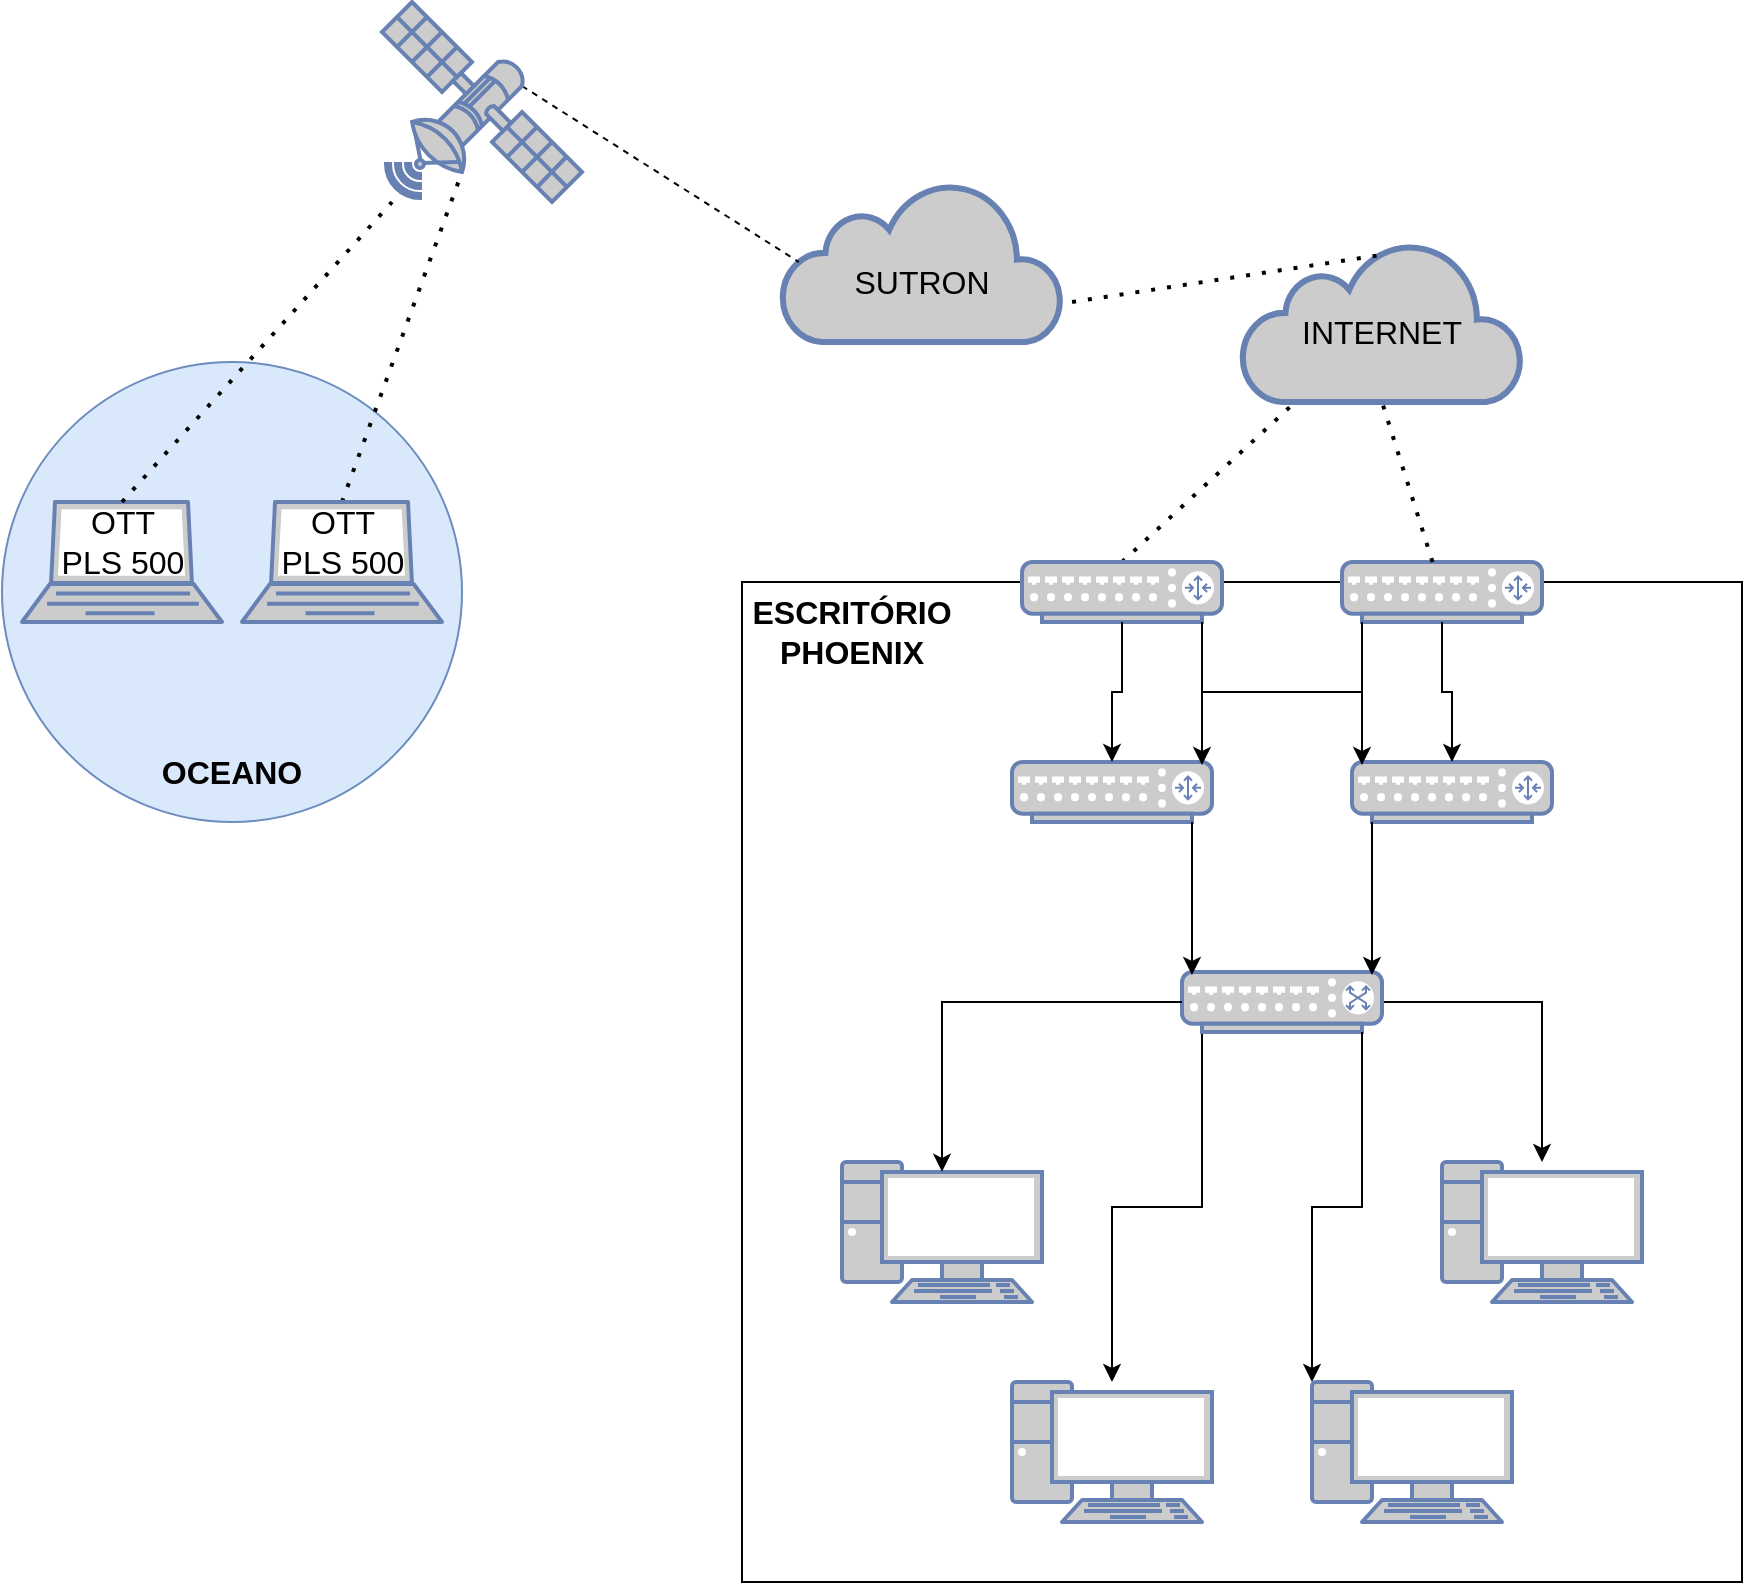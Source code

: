 <mxfile version="24.4.13" type="github">
  <diagram name="Page-1" id="wOEFBbjBMZobuI-oR-Bh">
    <mxGraphModel dx="2049" dy="1114" grid="1" gridSize="10" guides="1" tooltips="1" connect="1" arrows="1" fold="1" page="1" pageScale="1" pageWidth="850" pageHeight="1100" math="0" shadow="0">
      <root>
        <mxCell id="0" />
        <mxCell id="1" parent="0" />
        <mxCell id="tjqFa9H2qDfTikG5movL-2" value="" style="html=1;outlineConnect=0;fillColor=#CCCCCC;strokeColor=#6881B3;gradientColor=none;gradientDirection=north;strokeWidth=2;shape=mxgraph.networks.cloud;fontColor=#ffffff;" parent="1" vertex="1">
          <mxGeometry x="780" y="140" width="140" height="80" as="geometry" />
        </mxCell>
        <mxCell id="tjqFa9H2qDfTikG5movL-4" value="" style="endArrow=none;dashed=1;html=1;rounded=0;entryX=0.06;entryY=0.5;entryDx=0;entryDy=0;entryPerimeter=0;exitX=0.7;exitY=0.42;exitDx=0;exitDy=0;exitPerimeter=0;" parent="1" source="tjqFa9H2qDfTikG5movL-12" target="tjqFa9H2qDfTikG5movL-2" edge="1">
          <mxGeometry width="50" height="50" relative="1" as="geometry">
            <mxPoint x="690" y="90" as="sourcePoint" />
            <mxPoint x="770" y="180" as="targetPoint" />
          </mxGeometry>
        </mxCell>
        <mxCell id="tjqFa9H2qDfTikG5movL-6" value="" style="ellipse;whiteSpace=wrap;html=1;aspect=fixed;fillColor=#dae8fc;strokeColor=#6c8ebf;" parent="1" vertex="1">
          <mxGeometry x="390" y="230" width="230" height="230" as="geometry" />
        </mxCell>
        <mxCell id="tjqFa9H2qDfTikG5movL-7" value="SUTRON" style="rounded=0;whiteSpace=wrap;html=1;strokeColor=none;fillColor=none;strokeWidth=2;fontSize=16;" parent="1" vertex="1">
          <mxGeometry x="815" y="175" width="70" height="30" as="geometry" />
        </mxCell>
        <mxCell id="tjqFa9H2qDfTikG5movL-9" value="" style="html=1;outlineConnect=0;fillColor=#CCCCCC;strokeColor=#6881B3;gradientColor=none;gradientDirection=north;strokeWidth=2;shape=mxgraph.networks.cloud;fontColor=#ffffff;" parent="1" vertex="1">
          <mxGeometry x="1010" y="170" width="140" height="80" as="geometry" />
        </mxCell>
        <mxCell id="tjqFa9H2qDfTikG5movL-11" value="INTERNET" style="rounded=0;whiteSpace=wrap;html=1;strokeColor=none;fillColor=none;strokeWidth=2;fontSize=16;" parent="1" vertex="1">
          <mxGeometry x="1045" y="200" width="70" height="30" as="geometry" />
        </mxCell>
        <mxCell id="tjqFa9H2qDfTikG5movL-12" value="" style="fontColor=#0066CC;verticalAlign=top;verticalLabelPosition=bottom;labelPosition=center;align=center;html=1;outlineConnect=0;fillColor=#CCCCCC;strokeColor=#6881B3;gradientColor=none;gradientDirection=north;strokeWidth=2;shape=mxgraph.networks.satellite;" parent="1" vertex="1">
          <mxGeometry x="580" y="50" width="100" height="100" as="geometry" />
        </mxCell>
        <mxCell id="tjqFa9H2qDfTikG5movL-15" value="" style="endArrow=none;dashed=1;html=1;dashPattern=1 3;strokeWidth=2;rounded=0;entryX=0.5;entryY=0.08;entryDx=0;entryDy=0;entryPerimeter=0;exitX=1.036;exitY=0.75;exitDx=0;exitDy=0;exitPerimeter=0;" parent="1" source="tjqFa9H2qDfTikG5movL-2" target="tjqFa9H2qDfTikG5movL-9" edge="1">
          <mxGeometry width="50" height="50" relative="1" as="geometry">
            <mxPoint x="1020" y="160" as="sourcePoint" />
            <mxPoint x="1070" y="110" as="targetPoint" />
          </mxGeometry>
        </mxCell>
        <mxCell id="tjqFa9H2qDfTikG5movL-16" value="" style="endArrow=none;dashed=1;html=1;dashPattern=1 3;strokeWidth=2;rounded=0;exitX=0.5;exitY=0;exitDx=0;exitDy=0;exitPerimeter=0;" parent="1" source="tjqFa9H2qDfTikG5movL-13" target="tjqFa9H2qDfTikG5movL-9" edge="1">
          <mxGeometry width="50" height="50" relative="1" as="geometry">
            <mxPoint x="1060" y="310" as="sourcePoint" />
            <mxPoint x="1080" y="260" as="targetPoint" />
          </mxGeometry>
        </mxCell>
        <mxCell id="tjqFa9H2qDfTikG5movL-17" value="" style="whiteSpace=wrap;html=1;aspect=fixed;" parent="1" vertex="1">
          <mxGeometry x="760" y="340" width="500" height="500" as="geometry" />
        </mxCell>
        <mxCell id="tjqFa9H2qDfTikG5movL-13" value="" style="fontColor=#0066CC;verticalAlign=top;verticalLabelPosition=bottom;labelPosition=center;align=center;html=1;outlineConnect=0;fillColor=#CCCCCC;strokeColor=#6881B3;gradientColor=none;gradientDirection=north;strokeWidth=2;shape=mxgraph.networks.router;" parent="1" vertex="1">
          <mxGeometry x="900" y="330" width="100" height="30" as="geometry" />
        </mxCell>
        <mxCell id="tjqFa9H2qDfTikG5movL-25" style="edgeStyle=orthogonalEdgeStyle;rounded=0;orthogonalLoop=1;jettySize=auto;html=1;exitX=0.1;exitY=1;exitDx=0;exitDy=0;exitPerimeter=0;" parent="1" source="tjqFa9H2qDfTikG5movL-18" target="tjqFa9H2qDfTikG5movL-21" edge="1">
          <mxGeometry relative="1" as="geometry" />
        </mxCell>
        <mxCell id="tjqFa9H2qDfTikG5movL-27" style="edgeStyle=orthogonalEdgeStyle;rounded=0;orthogonalLoop=1;jettySize=auto;html=1;exitX=1;exitY=0.5;exitDx=0;exitDy=0;exitPerimeter=0;" parent="1" source="tjqFa9H2qDfTikG5movL-18" target="tjqFa9H2qDfTikG5movL-22" edge="1">
          <mxGeometry relative="1" as="geometry" />
        </mxCell>
        <mxCell id="tjqFa9H2qDfTikG5movL-18" value="" style="fontColor=#0066CC;verticalAlign=top;verticalLabelPosition=bottom;labelPosition=center;align=center;html=1;outlineConnect=0;fillColor=#CCCCCC;strokeColor=#6881B3;gradientColor=none;gradientDirection=north;strokeWidth=2;shape=mxgraph.networks.switch;" parent="1" vertex="1">
          <mxGeometry x="980" y="535" width="100" height="30" as="geometry" />
        </mxCell>
        <mxCell id="tjqFa9H2qDfTikG5movL-20" value="" style="fontColor=#0066CC;verticalAlign=top;verticalLabelPosition=bottom;labelPosition=center;align=center;html=1;outlineConnect=0;fillColor=#CCCCCC;strokeColor=#6881B3;gradientColor=none;gradientDirection=north;strokeWidth=2;shape=mxgraph.networks.pc;" parent="1" vertex="1">
          <mxGeometry x="810" y="630" width="100" height="70" as="geometry" />
        </mxCell>
        <mxCell id="tjqFa9H2qDfTikG5movL-21" value="" style="fontColor=#0066CC;verticalAlign=top;verticalLabelPosition=bottom;labelPosition=center;align=center;html=1;outlineConnect=0;fillColor=#CCCCCC;strokeColor=#6881B3;gradientColor=none;gradientDirection=north;strokeWidth=2;shape=mxgraph.networks.pc;" parent="1" vertex="1">
          <mxGeometry x="895" y="740" width="100" height="70" as="geometry" />
        </mxCell>
        <mxCell id="tjqFa9H2qDfTikG5movL-22" value="" style="fontColor=#0066CC;verticalAlign=top;verticalLabelPosition=bottom;labelPosition=center;align=center;html=1;outlineConnect=0;fillColor=#CCCCCC;strokeColor=#6881B3;gradientColor=none;gradientDirection=north;strokeWidth=2;shape=mxgraph.networks.pc;" parent="1" vertex="1">
          <mxGeometry x="1110" y="630" width="100" height="70" as="geometry" />
        </mxCell>
        <mxCell id="tjqFa9H2qDfTikG5movL-23" value="" style="fontColor=#0066CC;verticalAlign=top;verticalLabelPosition=bottom;labelPosition=center;align=center;html=1;outlineConnect=0;fillColor=#CCCCCC;strokeColor=#6881B3;gradientColor=none;gradientDirection=north;strokeWidth=2;shape=mxgraph.networks.pc;" parent="1" vertex="1">
          <mxGeometry x="1045" y="740" width="100" height="70" as="geometry" />
        </mxCell>
        <mxCell id="tjqFa9H2qDfTikG5movL-24" style="edgeStyle=orthogonalEdgeStyle;rounded=0;orthogonalLoop=1;jettySize=auto;html=1;exitX=0;exitY=0.5;exitDx=0;exitDy=0;exitPerimeter=0;entryX=0.5;entryY=0.07;entryDx=0;entryDy=0;entryPerimeter=0;" parent="1" source="tjqFa9H2qDfTikG5movL-18" target="tjqFa9H2qDfTikG5movL-20" edge="1">
          <mxGeometry relative="1" as="geometry" />
        </mxCell>
        <mxCell id="tjqFa9H2qDfTikG5movL-26" style="edgeStyle=orthogonalEdgeStyle;rounded=0;orthogonalLoop=1;jettySize=auto;html=1;exitX=0.9;exitY=1;exitDx=0;exitDy=0;exitPerimeter=0;entryX=0;entryY=0;entryDx=0;entryDy=0;entryPerimeter=0;" parent="1" source="tjqFa9H2qDfTikG5movL-18" target="tjqFa9H2qDfTikG5movL-23" edge="1">
          <mxGeometry relative="1" as="geometry" />
        </mxCell>
        <mxCell id="tjqFa9H2qDfTikG5movL-30" value="" style="fontColor=#0066CC;verticalAlign=top;verticalLabelPosition=bottom;labelPosition=center;align=center;html=1;outlineConnect=0;fillColor=#CCCCCC;strokeColor=#6881B3;gradientColor=none;gradientDirection=north;strokeWidth=2;shape=mxgraph.networks.laptop;" parent="1" vertex="1">
          <mxGeometry x="400" y="300" width="100" height="60" as="geometry" />
        </mxCell>
        <mxCell id="tjqFa9H2qDfTikG5movL-31" value="" style="endArrow=none;dashed=1;html=1;dashPattern=1 3;strokeWidth=2;rounded=0;exitX=0.5;exitY=0;exitDx=0;exitDy=0;exitPerimeter=0;" parent="1" source="tjqFa9H2qDfTikG5movL-30" target="tjqFa9H2qDfTikG5movL-12" edge="1">
          <mxGeometry width="50" height="50" relative="1" as="geometry">
            <mxPoint x="490" y="200" as="sourcePoint" />
            <mxPoint x="540" y="150" as="targetPoint" />
          </mxGeometry>
        </mxCell>
        <mxCell id="tjqFa9H2qDfTikG5movL-32" value="" style="endArrow=none;dashed=1;html=1;dashPattern=1 3;strokeWidth=2;rounded=0;exitX=0.5;exitY=0;exitDx=0;exitDy=0;exitPerimeter=0;entryX=0.4;entryY=0.85;entryDx=0;entryDy=0;entryPerimeter=0;" parent="1" source="tjqFa9H2qDfTikG5movL-40" target="tjqFa9H2qDfTikG5movL-12" edge="1">
          <mxGeometry width="50" height="50" relative="1" as="geometry">
            <mxPoint x="560" y="300" as="sourcePoint" />
            <mxPoint x="550" y="160" as="targetPoint" />
          </mxGeometry>
        </mxCell>
        <mxCell id="tjqFa9H2qDfTikG5movL-35" value="ESCRITÓRIO PHOENIX" style="rounded=0;whiteSpace=wrap;html=1;strokeColor=none;fillColor=none;strokeWidth=2;fontSize=16;fontStyle=1" parent="1" vertex="1">
          <mxGeometry x="780" y="350" width="70" height="30" as="geometry" />
        </mxCell>
        <mxCell id="tjqFa9H2qDfTikG5movL-36" value="OCEANO" style="rounded=0;whiteSpace=wrap;html=1;strokeColor=none;fillColor=none;strokeWidth=2;fontSize=16;fontStyle=1" parent="1" vertex="1">
          <mxGeometry x="470" y="420" width="70" height="30" as="geometry" />
        </mxCell>
        <mxCell id="tjqFa9H2qDfTikG5movL-38" value="OTT PLS 500" style="rounded=0;whiteSpace=wrap;html=1;strokeColor=none;fillColor=none;strokeWidth=2;fontSize=16;" parent="1" vertex="1">
          <mxGeometry x="417.5" y="310" width="65" height="20" as="geometry" />
        </mxCell>
        <mxCell id="tjqFa9H2qDfTikG5movL-40" value="" style="fontColor=#0066CC;verticalAlign=top;verticalLabelPosition=bottom;labelPosition=center;align=center;html=1;outlineConnect=0;fillColor=#CCCCCC;strokeColor=#6881B3;gradientColor=none;gradientDirection=north;strokeWidth=2;shape=mxgraph.networks.laptop;" parent="1" vertex="1">
          <mxGeometry x="510" y="300" width="100" height="60" as="geometry" />
        </mxCell>
        <mxCell id="tjqFa9H2qDfTikG5movL-41" value="OTT PLS 500" style="rounded=0;whiteSpace=wrap;html=1;strokeColor=none;fillColor=none;strokeWidth=2;fontSize=16;" parent="1" vertex="1">
          <mxGeometry x="527.5" y="310" width="65" height="20" as="geometry" />
        </mxCell>
        <mxCell id="tjqFa9H2qDfTikG5movL-42" value="" style="fontColor=#0066CC;verticalAlign=top;verticalLabelPosition=bottom;labelPosition=center;align=center;html=1;outlineConnect=0;fillColor=#CCCCCC;strokeColor=#6881B3;gradientColor=none;gradientDirection=north;strokeWidth=2;shape=mxgraph.networks.router;" parent="1" vertex="1">
          <mxGeometry x="1060" y="330" width="100" height="30" as="geometry" />
        </mxCell>
        <mxCell id="tjqFa9H2qDfTikG5movL-44" value="" style="endArrow=none;dashed=1;html=1;dashPattern=1 3;strokeWidth=2;rounded=0;entryX=0.5;entryY=1;entryDx=0;entryDy=0;entryPerimeter=0;" parent="1" source="tjqFa9H2qDfTikG5movL-42" target="tjqFa9H2qDfTikG5movL-9" edge="1">
          <mxGeometry width="50" height="50" relative="1" as="geometry">
            <mxPoint x="930" y="340" as="sourcePoint" />
            <mxPoint x="1037" y="260" as="targetPoint" />
            <Array as="points" />
          </mxGeometry>
        </mxCell>
        <mxCell id="tjqFa9H2qDfTikG5movL-45" value="" style="fontColor=#0066CC;verticalAlign=top;verticalLabelPosition=bottom;labelPosition=center;align=center;html=1;outlineConnect=0;fillColor=#CCCCCC;strokeColor=#6881B3;gradientColor=none;gradientDirection=north;strokeWidth=2;shape=mxgraph.networks.router;" parent="1" vertex="1">
          <mxGeometry x="895" y="430" width="100" height="30" as="geometry" />
        </mxCell>
        <mxCell id="tjqFa9H2qDfTikG5movL-46" value="" style="fontColor=#0066CC;verticalAlign=top;verticalLabelPosition=bottom;labelPosition=center;align=center;html=1;outlineConnect=0;fillColor=#CCCCCC;strokeColor=#6881B3;gradientColor=none;gradientDirection=north;strokeWidth=2;shape=mxgraph.networks.router;" parent="1" vertex="1">
          <mxGeometry x="1065" y="430" width="100" height="30" as="geometry" />
        </mxCell>
        <mxCell id="tjqFa9H2qDfTikG5movL-47" style="edgeStyle=orthogonalEdgeStyle;rounded=0;orthogonalLoop=1;jettySize=auto;html=1;exitX=0.9;exitY=1;exitDx=0;exitDy=0;exitPerimeter=0;entryX=0.05;entryY=0.05;entryDx=0;entryDy=0;entryPerimeter=0;" parent="1" source="tjqFa9H2qDfTikG5movL-13" target="tjqFa9H2qDfTikG5movL-46" edge="1">
          <mxGeometry relative="1" as="geometry" />
        </mxCell>
        <mxCell id="tjqFa9H2qDfTikG5movL-49" style="edgeStyle=orthogonalEdgeStyle;rounded=0;orthogonalLoop=1;jettySize=auto;html=1;exitX=0.1;exitY=1;exitDx=0;exitDy=0;exitPerimeter=0;entryX=0.95;entryY=0.05;entryDx=0;entryDy=0;entryPerimeter=0;" parent="1" source="tjqFa9H2qDfTikG5movL-42" target="tjqFa9H2qDfTikG5movL-45" edge="1">
          <mxGeometry relative="1" as="geometry" />
        </mxCell>
        <mxCell id="tjqFa9H2qDfTikG5movL-50" style="edgeStyle=orthogonalEdgeStyle;rounded=0;orthogonalLoop=1;jettySize=auto;html=1;exitX=0.5;exitY=1;exitDx=0;exitDy=0;exitPerimeter=0;entryX=0.5;entryY=0;entryDx=0;entryDy=0;entryPerimeter=0;" parent="1" source="tjqFa9H2qDfTikG5movL-42" target="tjqFa9H2qDfTikG5movL-46" edge="1">
          <mxGeometry relative="1" as="geometry" />
        </mxCell>
        <mxCell id="tjqFa9H2qDfTikG5movL-51" style="edgeStyle=orthogonalEdgeStyle;rounded=0;orthogonalLoop=1;jettySize=auto;html=1;exitX=0.5;exitY=1;exitDx=0;exitDy=0;exitPerimeter=0;entryX=0.5;entryY=0;entryDx=0;entryDy=0;entryPerimeter=0;" parent="1" source="tjqFa9H2qDfTikG5movL-13" target="tjqFa9H2qDfTikG5movL-45" edge="1">
          <mxGeometry relative="1" as="geometry" />
        </mxCell>
        <mxCell id="tjqFa9H2qDfTikG5movL-52" style="edgeStyle=orthogonalEdgeStyle;rounded=0;orthogonalLoop=1;jettySize=auto;html=1;exitX=0.9;exitY=1;exitDx=0;exitDy=0;exitPerimeter=0;entryX=0.05;entryY=0.05;entryDx=0;entryDy=0;entryPerimeter=0;" parent="1" source="tjqFa9H2qDfTikG5movL-45" target="tjqFa9H2qDfTikG5movL-18" edge="1">
          <mxGeometry relative="1" as="geometry" />
        </mxCell>
        <mxCell id="tjqFa9H2qDfTikG5movL-53" style="edgeStyle=orthogonalEdgeStyle;rounded=0;orthogonalLoop=1;jettySize=auto;html=1;exitX=0.1;exitY=1;exitDx=0;exitDy=0;exitPerimeter=0;entryX=0.95;entryY=0.05;entryDx=0;entryDy=0;entryPerimeter=0;" parent="1" source="tjqFa9H2qDfTikG5movL-46" target="tjqFa9H2qDfTikG5movL-18" edge="1">
          <mxGeometry relative="1" as="geometry" />
        </mxCell>
      </root>
    </mxGraphModel>
  </diagram>
</mxfile>
